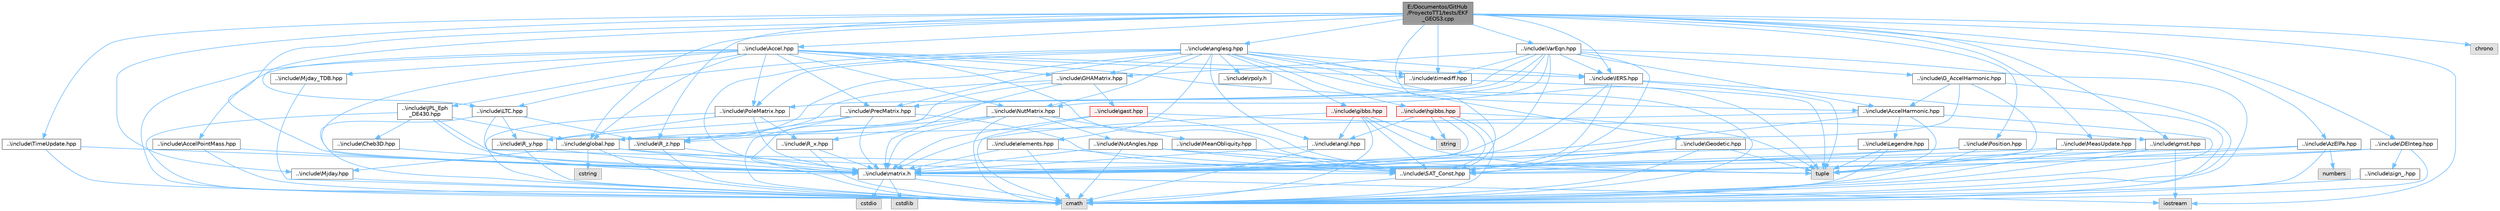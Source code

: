 digraph "E:/Documentos/GitHub/ProyectoTT1/tests/EKF_GEOS3.cpp"
{
 // LATEX_PDF_SIZE
  bgcolor="transparent";
  edge [fontname=Helvetica,fontsize=10,labelfontname=Helvetica,labelfontsize=10];
  node [fontname=Helvetica,fontsize=10,shape=box,height=0.2,width=0.4];
  Node1 [id="Node000001",label="E:/Documentos/GitHub\l/ProyectoTT1/tests/EKF\l_GEOS3.cpp",height=0.2,width=0.4,color="gray40", fillcolor="grey60", style="filled", fontcolor="black",tooltip="Archivo principal del proyecto de TTI."];
  Node1 -> Node2 [id="edge1_Node000001_Node000002",color="steelblue1",style="solid",tooltip=" "];
  Node2 [id="Node000002",label="..\\include\\matrix.h",height=0.2,width=0.4,color="grey40", fillcolor="white", style="filled",URL="$matrix_8h.html",tooltip="Este archivo de cabecera contiene una implementación de una clase que representa una matriz."];
  Node2 -> Node3 [id="edge2_Node000002_Node000003",color="steelblue1",style="solid",tooltip=" "];
  Node3 [id="Node000003",label="cstdio",height=0.2,width=0.4,color="grey60", fillcolor="#E0E0E0", style="filled",tooltip=" "];
  Node2 -> Node4 [id="edge3_Node000002_Node000004",color="steelblue1",style="solid",tooltip=" "];
  Node4 [id="Node000004",label="cstdlib",height=0.2,width=0.4,color="grey60", fillcolor="#E0E0E0", style="filled",tooltip=" "];
  Node2 -> Node5 [id="edge4_Node000002_Node000005",color="steelblue1",style="solid",tooltip=" "];
  Node5 [id="Node000005",label="cmath",height=0.2,width=0.4,color="grey60", fillcolor="#E0E0E0", style="filled",tooltip=" "];
  Node2 -> Node6 [id="edge5_Node000002_Node000006",color="steelblue1",style="solid",tooltip=" "];
  Node6 [id="Node000006",label="iostream",height=0.2,width=0.4,color="grey60", fillcolor="#E0E0E0", style="filled",tooltip=" "];
  Node1 -> Node7 [id="edge6_Node000001_Node000007",color="steelblue1",style="solid",tooltip=" "];
  Node7 [id="Node000007",label="..\\include\\global.hpp",height=0.2,width=0.4,color="grey40", fillcolor="white", style="filled",URL="$global_8hpp.html",tooltip="Este archivo de cabecera contiene una implementación para leer ficheros."];
  Node7 -> Node5 [id="edge7_Node000007_Node000005",color="steelblue1",style="solid",tooltip=" "];
  Node7 -> Node8 [id="edge8_Node000007_Node000008",color="steelblue1",style="solid",tooltip=" "];
  Node8 [id="Node000008",label="cstring",height=0.2,width=0.4,color="grey60", fillcolor="#E0E0E0", style="filled",tooltip=" "];
  Node7 -> Node2 [id="edge9_Node000007_Node000002",color="steelblue1",style="solid",tooltip=" "];
  Node7 -> Node9 [id="edge10_Node000007_Node000009",color="steelblue1",style="solid",tooltip=" "];
  Node9 [id="Node000009",label="..\\include\\SAT_Const.hpp",height=0.2,width=0.4,color="grey40", fillcolor="white", style="filled",URL="$_s_a_t___const_8hpp.html",tooltip="Este archivo de cabecera contiene una implementación de una clase que contiene diferentes constantes."];
  Node9 -> Node5 [id="edge11_Node000009_Node000005",color="steelblue1",style="solid",tooltip=" "];
  Node7 -> Node10 [id="edge12_Node000007_Node000010",color="steelblue1",style="solid",tooltip=" "];
  Node10 [id="Node000010",label="..\\include\\Mjday.hpp",height=0.2,width=0.4,color="grey40", fillcolor="white", style="filled",URL="$_mjday_8hpp.html",tooltip="Este archivo de cabecera contiene una implementación de la función Mjday."];
  Node10 -> Node5 [id="edge13_Node000010_Node000005",color="steelblue1",style="solid",tooltip=" "];
  Node1 -> Node9 [id="edge14_Node000001_Node000009",color="steelblue1",style="solid",tooltip=" "];
  Node1 -> Node11 [id="edge15_Node000001_Node000011",color="steelblue1",style="solid",tooltip=" "];
  Node11 [id="Node000011",label="..\\include\\Position.hpp",height=0.2,width=0.4,color="grey40", fillcolor="white", style="filled",URL="$_position_8hpp.html",tooltip="Este archivo de cabecera contiene una implementación de la función Position."];
  Node11 -> Node5 [id="edge16_Node000011_Node000005",color="steelblue1",style="solid",tooltip=" "];
  Node11 -> Node2 [id="edge17_Node000011_Node000002",color="steelblue1",style="solid",tooltip=" "];
  Node11 -> Node9 [id="edge18_Node000011_Node000009",color="steelblue1",style="solid",tooltip=" "];
  Node1 -> Node10 [id="edge19_Node000001_Node000010",color="steelblue1",style="solid",tooltip=" "];
  Node1 -> Node12 [id="edge20_Node000001_Node000012",color="steelblue1",style="solid",tooltip=" "];
  Node12 [id="Node000012",label="..\\include\\DEInteg.hpp",height=0.2,width=0.4,color="grey40", fillcolor="white", style="filled",URL="$_d_e_integ_8hpp.html",tooltip="Este archivo de cabecera contiene una implementación de la función DEInteg."];
  Node12 -> Node5 [id="edge21_Node000012_Node000005",color="steelblue1",style="solid",tooltip=" "];
  Node12 -> Node2 [id="edge22_Node000012_Node000002",color="steelblue1",style="solid",tooltip=" "];
  Node12 -> Node13 [id="edge23_Node000012_Node000013",color="steelblue1",style="solid",tooltip=" "];
  Node13 [id="Node000013",label="..\\include\\sign_.hpp",height=0.2,width=0.4,color="grey40", fillcolor="white", style="filled",URL="$sign___8hpp.html",tooltip="Este archivo de cabecera contiene una implementación de la función sign_."];
  Node13 -> Node5 [id="edge24_Node000013_Node000005",color="steelblue1",style="solid",tooltip=" "];
  Node12 -> Node9 [id="edge25_Node000012_Node000009",color="steelblue1",style="solid",tooltip=" "];
  Node1 -> Node14 [id="edge26_Node000001_Node000014",color="steelblue1",style="solid",tooltip=" "];
  Node14 [id="Node000014",label="..\\include\\Accel.hpp",height=0.2,width=0.4,color="grey40", fillcolor="white", style="filled",URL="$_accel_8hpp.html",tooltip="Este archivo de cabecera contiene una implementación de la función Accel."];
  Node14 -> Node5 [id="edge27_Node000014_Node000005",color="steelblue1",style="solid",tooltip=" "];
  Node14 -> Node2 [id="edge28_Node000014_Node000002",color="steelblue1",style="solid",tooltip=" "];
  Node14 -> Node7 [id="edge29_Node000014_Node000007",color="steelblue1",style="solid",tooltip=" "];
  Node14 -> Node9 [id="edge30_Node000014_Node000009",color="steelblue1",style="solid",tooltip=" "];
  Node14 -> Node15 [id="edge31_Node000014_Node000015",color="steelblue1",style="solid",tooltip=" "];
  Node15 [id="Node000015",label="..\\include\\IERS.hpp",height=0.2,width=0.4,color="grey40", fillcolor="white", style="filled",URL="$_i_e_r_s_8hpp.html",tooltip="Este archivo de cabecera contiene una implementación de la función IERS."];
  Node15 -> Node5 [id="edge32_Node000015_Node000005",color="steelblue1",style="solid",tooltip=" "];
  Node15 -> Node16 [id="edge33_Node000015_Node000016",color="steelblue1",style="solid",tooltip=" "];
  Node16 [id="Node000016",label="tuple",height=0.2,width=0.4,color="grey60", fillcolor="#E0E0E0", style="filled",tooltip=" "];
  Node15 -> Node2 [id="edge34_Node000015_Node000002",color="steelblue1",style="solid",tooltip=" "];
  Node15 -> Node9 [id="edge35_Node000015_Node000009",color="steelblue1",style="solid",tooltip=" "];
  Node14 -> Node17 [id="edge36_Node000014_Node000017",color="steelblue1",style="solid",tooltip=" "];
  Node17 [id="Node000017",label="..\\include\\timediff.hpp",height=0.2,width=0.4,color="grey40", fillcolor="white", style="filled",URL="$timediff_8hpp.html",tooltip="Este archivo de cabecera contiene una implementación de la función timediff."];
  Node17 -> Node16 [id="edge37_Node000017_Node000016",color="steelblue1",style="solid",tooltip=" "];
  Node14 -> Node18 [id="edge38_Node000014_Node000018",color="steelblue1",style="solid",tooltip=" "];
  Node18 [id="Node000018",label="..\\include\\Mjday_TDB.hpp",height=0.2,width=0.4,color="grey40", fillcolor="white", style="filled",URL="$_mjday___t_d_b_8hpp.html",tooltip="Este archivo de cabecera contiene una implementación de la función Mjday_TDB."];
  Node18 -> Node5 [id="edge39_Node000018_Node000005",color="steelblue1",style="solid",tooltip=" "];
  Node14 -> Node19 [id="edge40_Node000014_Node000019",color="steelblue1",style="solid",tooltip=" "];
  Node19 [id="Node000019",label="..\\include\\JPL_Eph\l_DE430.hpp",height=0.2,width=0.4,color="grey40", fillcolor="white", style="filled",URL="$_j_p_l___eph___d_e430_8hpp.html",tooltip="Este archivo de cabecera contiene una implementación de la función JPL_Eph_DE430."];
  Node19 -> Node5 [id="edge41_Node000019_Node000005",color="steelblue1",style="solid",tooltip=" "];
  Node19 -> Node16 [id="edge42_Node000019_Node000016",color="steelblue1",style="solid",tooltip=" "];
  Node19 -> Node2 [id="edge43_Node000019_Node000002",color="steelblue1",style="solid",tooltip=" "];
  Node19 -> Node7 [id="edge44_Node000019_Node000007",color="steelblue1",style="solid",tooltip=" "];
  Node19 -> Node20 [id="edge45_Node000019_Node000020",color="steelblue1",style="solid",tooltip=" "];
  Node20 [id="Node000020",label="..\\include\\Cheb3D.hpp",height=0.2,width=0.4,color="grey40", fillcolor="white", style="filled",URL="$_cheb3_d_8hpp.html",tooltip="Este archivo de cabecera contiene una implementación de la función Cheb3D."];
  Node20 -> Node2 [id="edge46_Node000020_Node000002",color="steelblue1",style="solid",tooltip=" "];
  Node14 -> Node21 [id="edge47_Node000014_Node000021",color="steelblue1",style="solid",tooltip=" "];
  Node21 [id="Node000021",label="..\\include\\AccelHarmonic.hpp",height=0.2,width=0.4,color="grey40", fillcolor="white", style="filled",URL="$_accel_harmonic_8hpp.html",tooltip="Este archivo de cabecera contiene una implementación de la función AccelHarmonic."];
  Node21 -> Node5 [id="edge48_Node000021_Node000005",color="steelblue1",style="solid",tooltip=" "];
  Node21 -> Node16 [id="edge49_Node000021_Node000016",color="steelblue1",style="solid",tooltip=" "];
  Node21 -> Node2 [id="edge50_Node000021_Node000002",color="steelblue1",style="solid",tooltip=" "];
  Node21 -> Node7 [id="edge51_Node000021_Node000007",color="steelblue1",style="solid",tooltip=" "];
  Node21 -> Node22 [id="edge52_Node000021_Node000022",color="steelblue1",style="solid",tooltip=" "];
  Node22 [id="Node000022",label="..\\include\\Legendre.hpp",height=0.2,width=0.4,color="grey40", fillcolor="white", style="filled",URL="$_legendre_8hpp.html",tooltip="Este archivo de cabecera contiene una implementación de la función Legendre."];
  Node22 -> Node5 [id="edge53_Node000022_Node000005",color="steelblue1",style="solid",tooltip=" "];
  Node22 -> Node16 [id="edge54_Node000022_Node000016",color="steelblue1",style="solid",tooltip=" "];
  Node22 -> Node2 [id="edge55_Node000022_Node000002",color="steelblue1",style="solid",tooltip=" "];
  Node14 -> Node23 [id="edge56_Node000014_Node000023",color="steelblue1",style="solid",tooltip=" "];
  Node23 [id="Node000023",label="..\\include\\AccelPointMass.hpp",height=0.2,width=0.4,color="grey40", fillcolor="white", style="filled",URL="$_accel_point_mass_8hpp.html",tooltip="Este archivo de cabecera contiene una implementación de la función AccelPointMass."];
  Node23 -> Node5 [id="edge57_Node000023_Node000005",color="steelblue1",style="solid",tooltip=" "];
  Node23 -> Node2 [id="edge58_Node000023_Node000002",color="steelblue1",style="solid",tooltip=" "];
  Node14 -> Node24 [id="edge59_Node000014_Node000024",color="steelblue1",style="solid",tooltip=" "];
  Node24 [id="Node000024",label="..\\include\\PrecMatrix.hpp",height=0.2,width=0.4,color="grey40", fillcolor="white", style="filled",URL="$_prec_matrix_8hpp.html",tooltip="Este archivo de cabecera contiene una implementación de la función PrecMatrix."];
  Node24 -> Node5 [id="edge60_Node000024_Node000005",color="steelblue1",style="solid",tooltip=" "];
  Node24 -> Node2 [id="edge61_Node000024_Node000002",color="steelblue1",style="solid",tooltip=" "];
  Node24 -> Node9 [id="edge62_Node000024_Node000009",color="steelblue1",style="solid",tooltip=" "];
  Node24 -> Node25 [id="edge63_Node000024_Node000025",color="steelblue1",style="solid",tooltip=" "];
  Node25 [id="Node000025",label="..\\include\\R_y.hpp",height=0.2,width=0.4,color="grey40", fillcolor="white", style="filled",URL="$_r__y_8hpp.html",tooltip="Este archivo de cabecera contiene una implementación de la función R_y."];
  Node25 -> Node5 [id="edge64_Node000025_Node000005",color="steelblue1",style="solid",tooltip=" "];
  Node25 -> Node2 [id="edge65_Node000025_Node000002",color="steelblue1",style="solid",tooltip=" "];
  Node24 -> Node26 [id="edge66_Node000024_Node000026",color="steelblue1",style="solid",tooltip=" "];
  Node26 [id="Node000026",label="..\\include\\R_z.hpp",height=0.2,width=0.4,color="grey40", fillcolor="white", style="filled",URL="$_r__z_8hpp.html",tooltip="Este archivo de cabecera contiene una implementación de la función R_z."];
  Node26 -> Node5 [id="edge67_Node000026_Node000005",color="steelblue1",style="solid",tooltip=" "];
  Node26 -> Node2 [id="edge68_Node000026_Node000002",color="steelblue1",style="solid",tooltip=" "];
  Node14 -> Node27 [id="edge69_Node000014_Node000027",color="steelblue1",style="solid",tooltip=" "];
  Node27 [id="Node000027",label="..\\include\\NutMatrix.hpp",height=0.2,width=0.4,color="grey40", fillcolor="white", style="filled",URL="$_nut_matrix_8hpp.html",tooltip="Este archivo de cabecera contiene una implementación de la función NutMatrix."];
  Node27 -> Node5 [id="edge70_Node000027_Node000005",color="steelblue1",style="solid",tooltip=" "];
  Node27 -> Node2 [id="edge71_Node000027_Node000002",color="steelblue1",style="solid",tooltip=" "];
  Node27 -> Node28 [id="edge72_Node000027_Node000028",color="steelblue1",style="solid",tooltip=" "];
  Node28 [id="Node000028",label="..\\include\\MeanObliquity.hpp",height=0.2,width=0.4,color="grey40", fillcolor="white", style="filled",URL="$_mean_obliquity_8hpp.html",tooltip="Este archivo de cabecera contiene una implementación de la función MeanObliquity."];
  Node28 -> Node9 [id="edge73_Node000028_Node000009",color="steelblue1",style="solid",tooltip=" "];
  Node27 -> Node29 [id="edge74_Node000027_Node000029",color="steelblue1",style="solid",tooltip=" "];
  Node29 [id="Node000029",label="..\\include\\NutAngles.hpp",height=0.2,width=0.4,color="grey40", fillcolor="white", style="filled",URL="$_nut_angles_8hpp.html",tooltip="Este archivo de cabecera contiene una implementación de la función NutAngles."];
  Node29 -> Node5 [id="edge75_Node000029_Node000005",color="steelblue1",style="solid",tooltip=" "];
  Node29 -> Node16 [id="edge76_Node000029_Node000016",color="steelblue1",style="solid",tooltip=" "];
  Node29 -> Node2 [id="edge77_Node000029_Node000002",color="steelblue1",style="solid",tooltip=" "];
  Node29 -> Node9 [id="edge78_Node000029_Node000009",color="steelblue1",style="solid",tooltip=" "];
  Node27 -> Node30 [id="edge79_Node000027_Node000030",color="steelblue1",style="solid",tooltip=" "];
  Node30 [id="Node000030",label="..\\include\\R_x.hpp",height=0.2,width=0.4,color="grey40", fillcolor="white", style="filled",URL="$_r__x_8hpp.html",tooltip="Este archivo de cabecera contiene una implementación de la función R_x."];
  Node30 -> Node5 [id="edge80_Node000030_Node000005",color="steelblue1",style="solid",tooltip=" "];
  Node30 -> Node2 [id="edge81_Node000030_Node000002",color="steelblue1",style="solid",tooltip=" "];
  Node27 -> Node26 [id="edge82_Node000027_Node000026",color="steelblue1",style="solid",tooltip=" "];
  Node14 -> Node31 [id="edge83_Node000014_Node000031",color="steelblue1",style="solid",tooltip=" "];
  Node31 [id="Node000031",label="..\\include\\PoleMatrix.hpp",height=0.2,width=0.4,color="grey40", fillcolor="white", style="filled",URL="$_pole_matrix_8hpp.html",tooltip="Este archivo de cabecera contiene una implementación de la función PoleMatrix."];
  Node31 -> Node5 [id="edge84_Node000031_Node000005",color="steelblue1",style="solid",tooltip=" "];
  Node31 -> Node2 [id="edge85_Node000031_Node000002",color="steelblue1",style="solid",tooltip=" "];
  Node31 -> Node30 [id="edge86_Node000031_Node000030",color="steelblue1",style="solid",tooltip=" "];
  Node31 -> Node25 [id="edge87_Node000031_Node000025",color="steelblue1",style="solid",tooltip=" "];
  Node14 -> Node32 [id="edge88_Node000014_Node000032",color="steelblue1",style="solid",tooltip=" "];
  Node32 [id="Node000032",label="..\\include\\GHAMatrix.hpp",height=0.2,width=0.4,color="grey40", fillcolor="white", style="filled",URL="$_g_h_a_matrix_8hpp.html",tooltip="Este archivo de cabecera contiene una implementación de la función GHAMatrix."];
  Node32 -> Node5 [id="edge89_Node000032_Node000005",color="steelblue1",style="solid",tooltip=" "];
  Node32 -> Node2 [id="edge90_Node000032_Node000002",color="steelblue1",style="solid",tooltip=" "];
  Node32 -> Node26 [id="edge91_Node000032_Node000026",color="steelblue1",style="solid",tooltip=" "];
  Node32 -> Node33 [id="edge92_Node000032_Node000033",color="steelblue1",style="solid",tooltip=" "];
  Node33 [id="Node000033",label="..\\include\\gast.hpp",height=0.2,width=0.4,color="red", fillcolor="#FFF0F0", style="filled",URL="$gast_8hpp.html",tooltip="Este archivo de cabecera contiene una implementación de la función gast."];
  Node33 -> Node5 [id="edge93_Node000033_Node000005",color="steelblue1",style="solid",tooltip=" "];
  Node33 -> Node2 [id="edge94_Node000033_Node000002",color="steelblue1",style="solid",tooltip=" "];
  Node33 -> Node34 [id="edge95_Node000033_Node000034",color="steelblue1",style="solid",tooltip=" "];
  Node34 [id="Node000034",label="..\\include\\gmst.hpp",height=0.2,width=0.4,color="grey40", fillcolor="white", style="filled",URL="$gmst_8hpp.html",tooltip="Este archivo de cabecera contiene una implementación de la función gmst."];
  Node34 -> Node5 [id="edge96_Node000034_Node000005",color="steelblue1",style="solid",tooltip=" "];
  Node34 -> Node6 [id="edge97_Node000034_Node000006",color="steelblue1",style="solid",tooltip=" "];
  Node34 -> Node9 [id="edge98_Node000034_Node000009",color="steelblue1",style="solid",tooltip=" "];
  Node33 -> Node9 [id="edge99_Node000033_Node000009",color="steelblue1",style="solid",tooltip=" "];
  Node1 -> Node15 [id="edge100_Node000001_Node000015",color="steelblue1",style="solid",tooltip=" "];
  Node1 -> Node17 [id="edge101_Node000001_Node000017",color="steelblue1",style="solid",tooltip=" "];
  Node1 -> Node36 [id="edge102_Node000001_Node000036",color="steelblue1",style="solid",tooltip=" "];
  Node36 [id="Node000036",label="..\\include\\VarEqn.hpp",height=0.2,width=0.4,color="grey40", fillcolor="white", style="filled",URL="$_var_eqn_8hpp.html",tooltip="Este archivo de cabecera contiene una implementación de la función VarEqn."];
  Node36 -> Node5 [id="edge103_Node000036_Node000005",color="steelblue1",style="solid",tooltip=" "];
  Node36 -> Node2 [id="edge104_Node000036_Node000002",color="steelblue1",style="solid",tooltip=" "];
  Node36 -> Node9 [id="edge105_Node000036_Node000009",color="steelblue1",style="solid",tooltip=" "];
  Node36 -> Node7 [id="edge106_Node000036_Node000007",color="steelblue1",style="solid",tooltip=" "];
  Node36 -> Node15 [id="edge107_Node000036_Node000015",color="steelblue1",style="solid",tooltip=" "];
  Node36 -> Node17 [id="edge108_Node000036_Node000017",color="steelblue1",style="solid",tooltip=" "];
  Node36 -> Node24 [id="edge109_Node000036_Node000024",color="steelblue1",style="solid",tooltip=" "];
  Node36 -> Node27 [id="edge110_Node000036_Node000027",color="steelblue1",style="solid",tooltip=" "];
  Node36 -> Node31 [id="edge111_Node000036_Node000031",color="steelblue1",style="solid",tooltip=" "];
  Node36 -> Node32 [id="edge112_Node000036_Node000032",color="steelblue1",style="solid",tooltip=" "];
  Node36 -> Node21 [id="edge113_Node000036_Node000021",color="steelblue1",style="solid",tooltip=" "];
  Node36 -> Node37 [id="edge114_Node000036_Node000037",color="steelblue1",style="solid",tooltip=" "];
  Node37 [id="Node000037",label="..\\include\\G_AccelHarmonic.hpp",height=0.2,width=0.4,color="grey40", fillcolor="white", style="filled",URL="$_g___accel_harmonic_8hpp.html",tooltip="Este archivo de cabecera contiene una implementación de la función G_AccelHarmonic."];
  Node37 -> Node5 [id="edge115_Node000037_Node000005",color="steelblue1",style="solid",tooltip=" "];
  Node37 -> Node16 [id="edge116_Node000037_Node000016",color="steelblue1",style="solid",tooltip=" "];
  Node37 -> Node2 [id="edge117_Node000037_Node000002",color="steelblue1",style="solid",tooltip=" "];
  Node37 -> Node21 [id="edge118_Node000037_Node000021",color="steelblue1",style="solid",tooltip=" "];
  Node1 -> Node34 [id="edge119_Node000001_Node000034",color="steelblue1",style="solid",tooltip=" "];
  Node1 -> Node26 [id="edge120_Node000001_Node000026",color="steelblue1",style="solid",tooltip=" "];
  Node1 -> Node38 [id="edge121_Node000001_Node000038",color="steelblue1",style="solid",tooltip=" "];
  Node38 [id="Node000038",label="..\\include\\TimeUpdate.hpp",height=0.2,width=0.4,color="grey40", fillcolor="white", style="filled",URL="$_time_update_8hpp.html",tooltip="Este archivo de cabecera contiene una implementación de la función TimeUpdate."];
  Node38 -> Node5 [id="edge122_Node000038_Node000005",color="steelblue1",style="solid",tooltip=" "];
  Node38 -> Node2 [id="edge123_Node000038_Node000002",color="steelblue1",style="solid",tooltip=" "];
  Node1 -> Node39 [id="edge124_Node000001_Node000039",color="steelblue1",style="solid",tooltip=" "];
  Node39 [id="Node000039",label="..\\include\\AzElPa.hpp",height=0.2,width=0.4,color="grey40", fillcolor="white", style="filled",URL="$_az_el_pa_8hpp.html",tooltip="Este archivo de cabecera contiene una implementación de la función AzElPa."];
  Node39 -> Node5 [id="edge125_Node000039_Node000005",color="steelblue1",style="solid",tooltip=" "];
  Node39 -> Node40 [id="edge126_Node000039_Node000040",color="steelblue1",style="solid",tooltip=" "];
  Node40 [id="Node000040",label="numbers",height=0.2,width=0.4,color="grey60", fillcolor="#E0E0E0", style="filled",tooltip=" "];
  Node39 -> Node16 [id="edge127_Node000039_Node000016",color="steelblue1",style="solid",tooltip=" "];
  Node39 -> Node2 [id="edge128_Node000039_Node000002",color="steelblue1",style="solid",tooltip=" "];
  Node1 -> Node41 [id="edge129_Node000001_Node000041",color="steelblue1",style="solid",tooltip=" "];
  Node41 [id="Node000041",label="..\\include\\MeasUpdate.hpp",height=0.2,width=0.4,color="grey40", fillcolor="white", style="filled",URL="$_meas_update_8hpp.html",tooltip="Este archivo de cabecera contiene una implementación de la función MeasUpdate."];
  Node41 -> Node5 [id="edge130_Node000041_Node000005",color="steelblue1",style="solid",tooltip=" "];
  Node41 -> Node16 [id="edge131_Node000041_Node000016",color="steelblue1",style="solid",tooltip=" "];
  Node41 -> Node2 [id="edge132_Node000041_Node000002",color="steelblue1",style="solid",tooltip=" "];
  Node1 -> Node42 [id="edge133_Node000001_Node000042",color="steelblue1",style="solid",tooltip=" "];
  Node42 [id="Node000042",label="..\\include\\LTC.hpp",height=0.2,width=0.4,color="grey40", fillcolor="white", style="filled",URL="$_l_t_c_8hpp.html",tooltip="Este archivo de cabecera contiene una implementación de la función LTC."];
  Node42 -> Node5 [id="edge134_Node000042_Node000005",color="steelblue1",style="solid",tooltip=" "];
  Node42 -> Node2 [id="edge135_Node000042_Node000002",color="steelblue1",style="solid",tooltip=" "];
  Node42 -> Node25 [id="edge136_Node000042_Node000025",color="steelblue1",style="solid",tooltip=" "];
  Node42 -> Node26 [id="edge137_Node000042_Node000026",color="steelblue1",style="solid",tooltip=" "];
  Node1 -> Node43 [id="edge138_Node000001_Node000043",color="steelblue1",style="solid",tooltip=" "];
  Node43 [id="Node000043",label="..\\include\\anglesg.hpp",height=0.2,width=0.4,color="grey40", fillcolor="white", style="filled",URL="$anglesg_8hpp.html",tooltip="Este archivo de cabecera contiene una implementación de la función anglesg."];
  Node43 -> Node5 [id="edge139_Node000043_Node000005",color="steelblue1",style="solid",tooltip=" "];
  Node43 -> Node16 [id="edge140_Node000043_Node000016",color="steelblue1",style="solid",tooltip=" "];
  Node43 -> Node2 [id="edge141_Node000043_Node000002",color="steelblue1",style="solid",tooltip=" "];
  Node43 -> Node7 [id="edge142_Node000043_Node000007",color="steelblue1",style="solid",tooltip=" "];
  Node43 -> Node44 [id="edge143_Node000043_Node000044",color="steelblue1",style="solid",tooltip=" "];
  Node44 [id="Node000044",label="..\\include\\Geodetic.hpp",height=0.2,width=0.4,color="grey40", fillcolor="white", style="filled",URL="$_geodetic_8hpp.html",tooltip="Este archivo de cabecera contiene una implementación de la función Geodetic."];
  Node44 -> Node5 [id="edge144_Node000044_Node000005",color="steelblue1",style="solid",tooltip=" "];
  Node44 -> Node16 [id="edge145_Node000044_Node000016",color="steelblue1",style="solid",tooltip=" "];
  Node44 -> Node2 [id="edge146_Node000044_Node000002",color="steelblue1",style="solid",tooltip=" "];
  Node44 -> Node9 [id="edge147_Node000044_Node000009",color="steelblue1",style="solid",tooltip=" "];
  Node43 -> Node42 [id="edge148_Node000043_Node000042",color="steelblue1",style="solid",tooltip=" "];
  Node43 -> Node15 [id="edge149_Node000043_Node000015",color="steelblue1",style="solid",tooltip=" "];
  Node43 -> Node17 [id="edge150_Node000043_Node000017",color="steelblue1",style="solid",tooltip=" "];
  Node43 -> Node24 [id="edge151_Node000043_Node000024",color="steelblue1",style="solid",tooltip=" "];
  Node43 -> Node27 [id="edge152_Node000043_Node000027",color="steelblue1",style="solid",tooltip=" "];
  Node43 -> Node31 [id="edge153_Node000043_Node000031",color="steelblue1",style="solid",tooltip=" "];
  Node43 -> Node32 [id="edge154_Node000043_Node000032",color="steelblue1",style="solid",tooltip=" "];
  Node43 -> Node45 [id="edge155_Node000043_Node000045",color="steelblue1",style="solid",tooltip=" "];
  Node45 [id="Node000045",label="..\\include\\gibbs.hpp",height=0.2,width=0.4,color="red", fillcolor="#FFF0F0", style="filled",URL="$gibbs_8hpp.html",tooltip="Este archivo de cabecera contiene una implementación de la función gibbs."];
  Node45 -> Node5 [id="edge156_Node000045_Node000005",color="steelblue1",style="solid",tooltip=" "];
  Node45 -> Node16 [id="edge157_Node000045_Node000016",color="steelblue1",style="solid",tooltip=" "];
  Node45 -> Node46 [id="edge158_Node000045_Node000046",color="steelblue1",style="solid",tooltip=" "];
  Node46 [id="Node000046",label="string",height=0.2,width=0.4,color="grey60", fillcolor="#E0E0E0", style="filled",tooltip=" "];
  Node45 -> Node2 [id="edge159_Node000045_Node000002",color="steelblue1",style="solid",tooltip=" "];
  Node45 -> Node9 [id="edge160_Node000045_Node000009",color="steelblue1",style="solid",tooltip=" "];
  Node45 -> Node47 [id="edge161_Node000045_Node000047",color="steelblue1",style="solid",tooltip=" "];
  Node47 [id="Node000047",label="..\\include\\angl.hpp",height=0.2,width=0.4,color="grey40", fillcolor="white", style="filled",URL="$angl_8hpp.html",tooltip="Este archivo de cabecera contiene una implementación de la función angl."];
  Node47 -> Node5 [id="edge162_Node000047_Node000005",color="steelblue1",style="solid",tooltip=" "];
  Node47 -> Node2 [id="edge163_Node000047_Node000002",color="steelblue1",style="solid",tooltip=" "];
  Node43 -> Node49 [id="edge164_Node000043_Node000049",color="steelblue1",style="solid",tooltip=" "];
  Node49 [id="Node000049",label="..\\include\\hgibbs.hpp",height=0.2,width=0.4,color="red", fillcolor="#FFF0F0", style="filled",URL="$hgibbs_8hpp.html",tooltip="Este archivo de cabecera contiene una implementación de la función hgibbs."];
  Node49 -> Node5 [id="edge165_Node000049_Node000005",color="steelblue1",style="solid",tooltip=" "];
  Node49 -> Node16 [id="edge166_Node000049_Node000016",color="steelblue1",style="solid",tooltip=" "];
  Node49 -> Node46 [id="edge167_Node000049_Node000046",color="steelblue1",style="solid",tooltip=" "];
  Node49 -> Node2 [id="edge168_Node000049_Node000002",color="steelblue1",style="solid",tooltip=" "];
  Node49 -> Node9 [id="edge169_Node000049_Node000009",color="steelblue1",style="solid",tooltip=" "];
  Node49 -> Node47 [id="edge170_Node000049_Node000047",color="steelblue1",style="solid",tooltip=" "];
  Node43 -> Node50 [id="edge171_Node000043_Node000050",color="steelblue1",style="solid",tooltip=" "];
  Node50 [id="Node000050",label="..\\include\\elements.hpp",height=0.2,width=0.4,color="grey40", fillcolor="white", style="filled",URL="$elements_8hpp.html",tooltip="Este archivo de cabecera contiene una implementación de la función elements."];
  Node50 -> Node5 [id="edge172_Node000050_Node000005",color="steelblue1",style="solid",tooltip=" "];
  Node50 -> Node2 [id="edge173_Node000050_Node000002",color="steelblue1",style="solid",tooltip=" "];
  Node50 -> Node9 [id="edge174_Node000050_Node000009",color="steelblue1",style="solid",tooltip=" "];
  Node43 -> Node47 [id="edge175_Node000043_Node000047",color="steelblue1",style="solid",tooltip=" "];
  Node43 -> Node51 [id="edge176_Node000043_Node000051",color="steelblue1",style="solid",tooltip=" "];
  Node51 [id="Node000051",label="..\\include\\rpoly.h",height=0.2,width=0.4,color="grey40", fillcolor="white", style="filled",URL="$rpoly_8h_source.html",tooltip=" "];
  Node1 -> Node6 [id="edge177_Node000001_Node000006",color="steelblue1",style="solid",tooltip=" "];
  Node1 -> Node52 [id="edge178_Node000001_Node000052",color="steelblue1",style="solid",tooltip=" "];
  Node52 [id="Node000052",label="chrono",height=0.2,width=0.4,color="grey60", fillcolor="#E0E0E0", style="filled",tooltip=" "];
}
